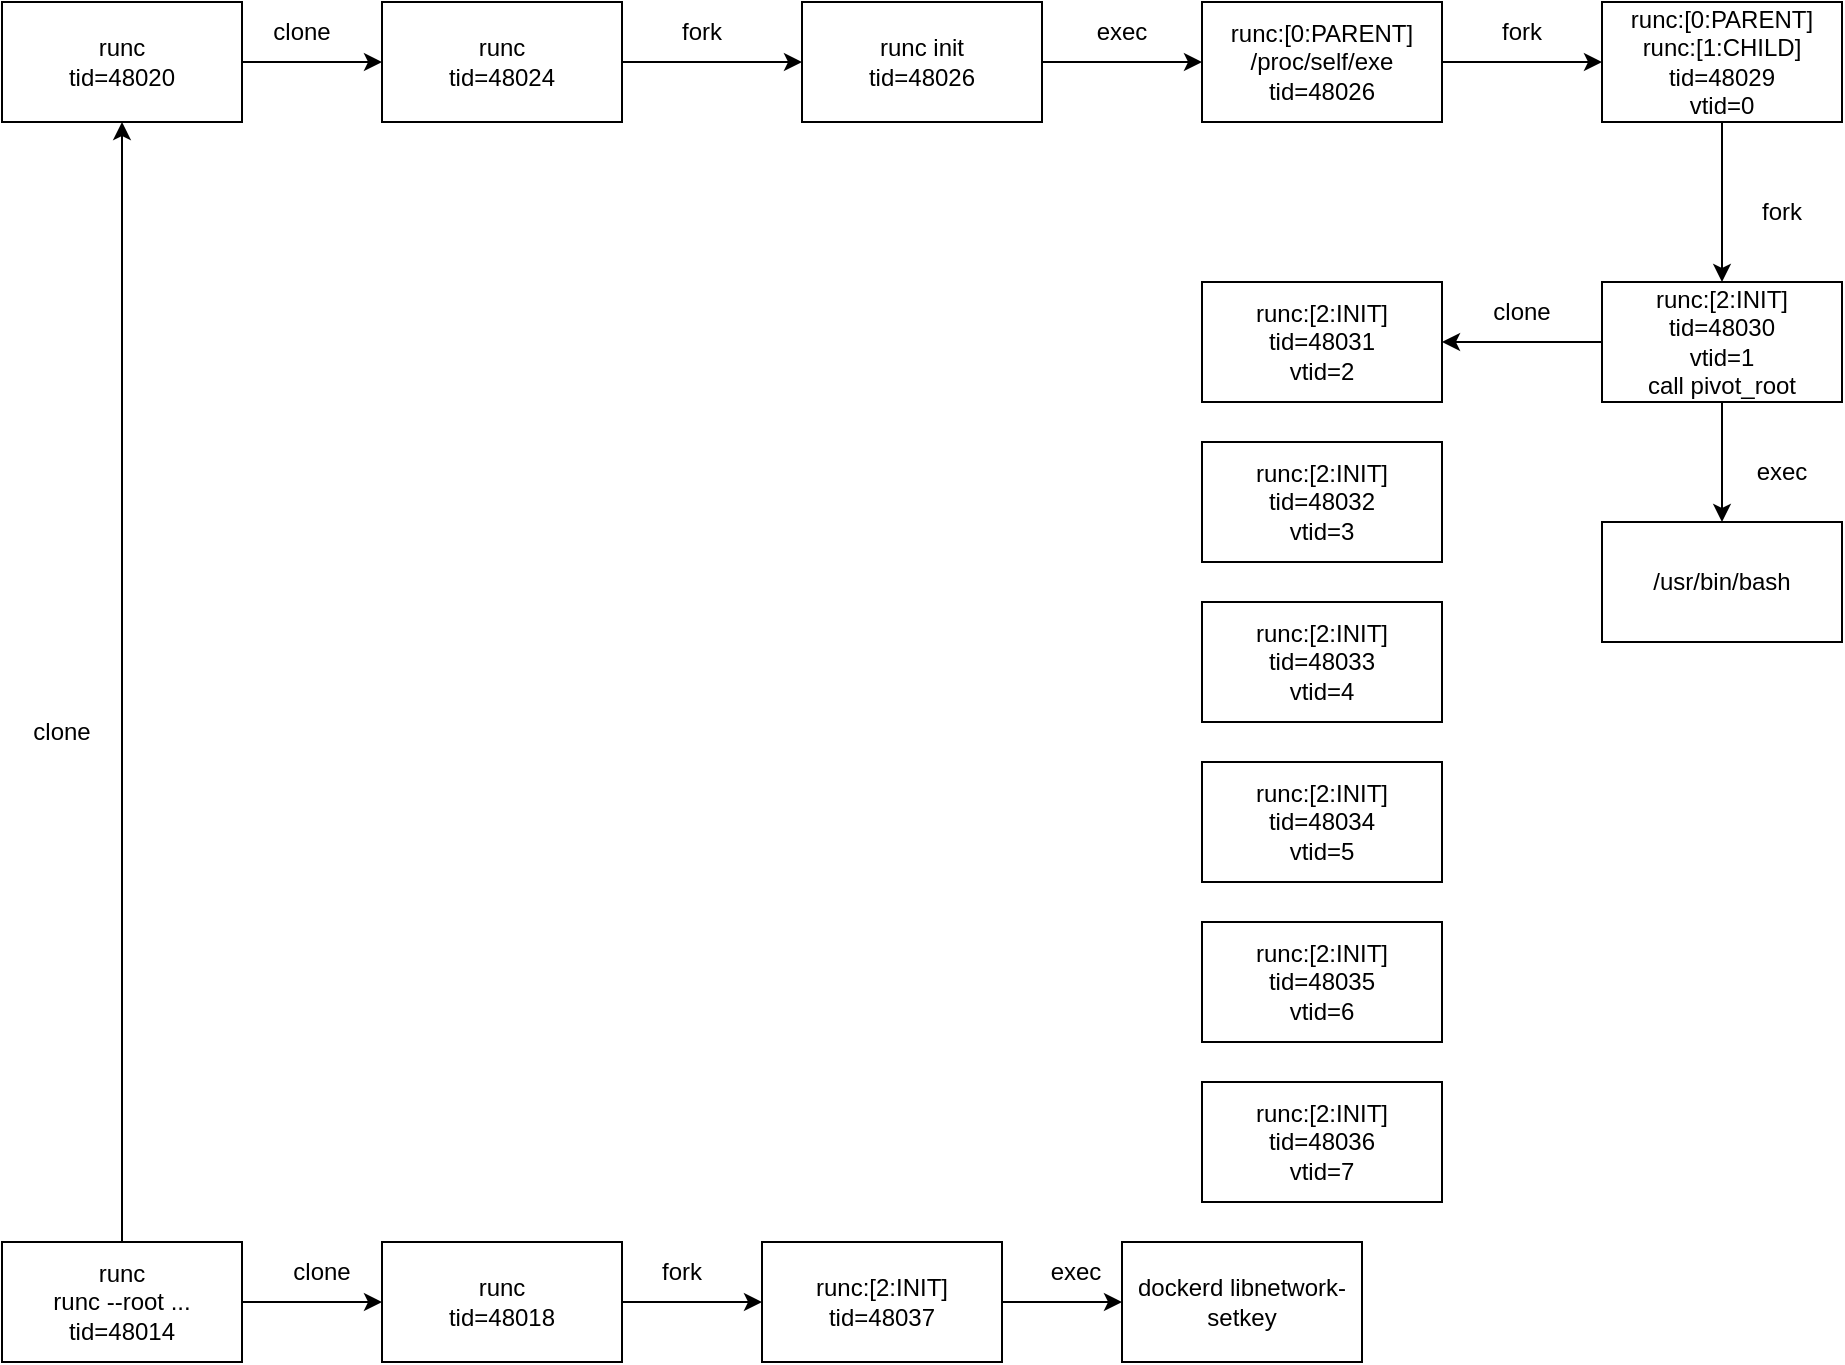 <mxfile version="16.2.4" type="github">
  <diagram id="Ybvla86FJAiDTcOJxf7-" name="Page-1">
    <mxGraphModel dx="2768" dy="1634" grid="1" gridSize="10" guides="1" tooltips="1" connect="1" arrows="1" fold="1" page="1" pageScale="1" pageWidth="827" pageHeight="1169" math="0" shadow="0">
      <root>
        <mxCell id="0" />
        <mxCell id="1" parent="0" />
        <mxCell id="JA2z67xEsf-Lq8oUfWYJ-3" style="edgeStyle=orthogonalEdgeStyle;rounded=0;orthogonalLoop=1;jettySize=auto;html=1;exitX=1;exitY=0.5;exitDx=0;exitDy=0;entryX=0;entryY=0.5;entryDx=0;entryDy=0;" edge="1" parent="1" source="JA2z67xEsf-Lq8oUfWYJ-1" target="JA2z67xEsf-Lq8oUfWYJ-2">
          <mxGeometry relative="1" as="geometry" />
        </mxCell>
        <mxCell id="JA2z67xEsf-Lq8oUfWYJ-1" value="runc&lt;br&gt;tid=&lt;span&gt;48024&lt;/span&gt;&lt;div class=&quot;okr-block-clipboard&quot;&gt;&lt;/div&gt;" style="rounded=0;whiteSpace=wrap;html=1;" vertex="1" parent="1">
          <mxGeometry x="-790" y="500" width="120" height="60" as="geometry" />
        </mxCell>
        <mxCell id="JA2z67xEsf-Lq8oUfWYJ-10" style="edgeStyle=orthogonalEdgeStyle;rounded=0;orthogonalLoop=1;jettySize=auto;html=1;exitX=1;exitY=0.5;exitDx=0;exitDy=0;entryX=0;entryY=0.5;entryDx=0;entryDy=0;" edge="1" parent="1" source="JA2z67xEsf-Lq8oUfWYJ-2" target="JA2z67xEsf-Lq8oUfWYJ-9">
          <mxGeometry relative="1" as="geometry" />
        </mxCell>
        <mxCell id="JA2z67xEsf-Lq8oUfWYJ-2" value="runc init&lt;br&gt;tid=&lt;span&gt;48026&lt;/span&gt;&lt;div class=&quot;okr-block-clipboard&quot;&gt;&lt;/div&gt;" style="rounded=0;whiteSpace=wrap;html=1;" vertex="1" parent="1">
          <mxGeometry x="-580" y="500" width="120" height="60" as="geometry" />
        </mxCell>
        <mxCell id="JA2z67xEsf-Lq8oUfWYJ-4" value="fork" style="text;html=1;strokeColor=none;fillColor=none;align=center;verticalAlign=middle;whiteSpace=wrap;rounded=0;" vertex="1" parent="1">
          <mxGeometry x="-660" y="500" width="60" height="30" as="geometry" />
        </mxCell>
        <mxCell id="JA2z67xEsf-Lq8oUfWYJ-16" style="edgeStyle=orthogonalEdgeStyle;rounded=0;orthogonalLoop=1;jettySize=auto;html=1;exitX=0.5;exitY=1;exitDx=0;exitDy=0;entryX=0.5;entryY=0;entryDx=0;entryDy=0;" edge="1" parent="1" source="JA2z67xEsf-Lq8oUfWYJ-5" target="JA2z67xEsf-Lq8oUfWYJ-6">
          <mxGeometry relative="1" as="geometry" />
        </mxCell>
        <mxCell id="JA2z67xEsf-Lq8oUfWYJ-5" value="&lt;div class=&quot;okr-block-clipboard&quot;&gt;&lt;/div&gt;&lt;div&gt; runc:[0:PARENT]&lt;/div&gt;&lt;div&gt;runc:[1:CHILD]&lt;br&gt;&lt;/div&gt;tid=48029&lt;br&gt;vtid=0" style="rounded=0;whiteSpace=wrap;html=1;" vertex="1" parent="1">
          <mxGeometry x="-180" y="500" width="120" height="60" as="geometry" />
        </mxCell>
        <mxCell id="JA2z67xEsf-Lq8oUfWYJ-19" style="edgeStyle=orthogonalEdgeStyle;rounded=0;orthogonalLoop=1;jettySize=auto;html=1;exitX=0;exitY=0.5;exitDx=0;exitDy=0;entryX=1;entryY=0.5;entryDx=0;entryDy=0;" edge="1" parent="1" source="JA2z67xEsf-Lq8oUfWYJ-6" target="JA2z67xEsf-Lq8oUfWYJ-18">
          <mxGeometry relative="1" as="geometry" />
        </mxCell>
        <mxCell id="JA2z67xEsf-Lq8oUfWYJ-35" style="edgeStyle=orthogonalEdgeStyle;rounded=0;orthogonalLoop=1;jettySize=auto;html=1;exitX=0.5;exitY=1;exitDx=0;exitDy=0;entryX=0.5;entryY=0;entryDx=0;entryDy=0;" edge="1" parent="1" source="JA2z67xEsf-Lq8oUfWYJ-6" target="JA2z67xEsf-Lq8oUfWYJ-34">
          <mxGeometry relative="1" as="geometry" />
        </mxCell>
        <mxCell id="JA2z67xEsf-Lq8oUfWYJ-6" value="&lt;div class=&quot;okr-block-clipboard&quot;&gt;&lt;/div&gt;&lt;div&gt;&lt;div class=&quot;okr-block-clipboard&quot;&gt;&lt;/div&gt;&lt;div&gt;runc:[2:INIT]&lt;/div&gt;&lt;/div&gt;tid=&lt;span&gt;48030&lt;br&gt;vtid=1&lt;br&gt;call pivot_root&lt;br&gt;&lt;/span&gt;&lt;div class=&quot;okr-block-clipboard&quot;&gt;&lt;/div&gt;" style="rounded=0;whiteSpace=wrap;html=1;" vertex="1" parent="1">
          <mxGeometry x="-180" y="640" width="120" height="60" as="geometry" />
        </mxCell>
        <mxCell id="JA2z67xEsf-Lq8oUfWYJ-12" style="edgeStyle=orthogonalEdgeStyle;rounded=0;orthogonalLoop=1;jettySize=auto;html=1;exitX=1;exitY=0.5;exitDx=0;exitDy=0;entryX=0;entryY=0.5;entryDx=0;entryDy=0;" edge="1" parent="1" source="JA2z67xEsf-Lq8oUfWYJ-8" target="JA2z67xEsf-Lq8oUfWYJ-1">
          <mxGeometry relative="1" as="geometry" />
        </mxCell>
        <mxCell id="JA2z67xEsf-Lq8oUfWYJ-8" value="runc&lt;br&gt;tid=48020" style="rounded=0;whiteSpace=wrap;html=1;" vertex="1" parent="1">
          <mxGeometry x="-980" y="500" width="120" height="60" as="geometry" />
        </mxCell>
        <mxCell id="JA2z67xEsf-Lq8oUfWYJ-14" style="edgeStyle=orthogonalEdgeStyle;rounded=0;orthogonalLoop=1;jettySize=auto;html=1;exitX=1;exitY=0.5;exitDx=0;exitDy=0;entryX=0;entryY=0.5;entryDx=0;entryDy=0;" edge="1" parent="1" source="JA2z67xEsf-Lq8oUfWYJ-9" target="JA2z67xEsf-Lq8oUfWYJ-5">
          <mxGeometry relative="1" as="geometry" />
        </mxCell>
        <mxCell id="JA2z67xEsf-Lq8oUfWYJ-9" value="runc:[0:PARENT]&lt;br&gt;/proc/self/exe&lt;br&gt;tid=48026" style="rounded=0;whiteSpace=wrap;html=1;" vertex="1" parent="1">
          <mxGeometry x="-380" y="500" width="120" height="60" as="geometry" />
        </mxCell>
        <mxCell id="JA2z67xEsf-Lq8oUfWYJ-11" value="exec" style="text;html=1;strokeColor=none;fillColor=none;align=center;verticalAlign=middle;whiteSpace=wrap;rounded=0;" vertex="1" parent="1">
          <mxGeometry x="-450" y="500" width="60" height="30" as="geometry" />
        </mxCell>
        <mxCell id="JA2z67xEsf-Lq8oUfWYJ-13" value="clone" style="text;html=1;strokeColor=none;fillColor=none;align=center;verticalAlign=middle;whiteSpace=wrap;rounded=0;" vertex="1" parent="1">
          <mxGeometry x="-860" y="500" width="60" height="30" as="geometry" />
        </mxCell>
        <mxCell id="JA2z67xEsf-Lq8oUfWYJ-15" value="fork" style="text;html=1;strokeColor=none;fillColor=none;align=center;verticalAlign=middle;whiteSpace=wrap;rounded=0;" vertex="1" parent="1">
          <mxGeometry x="-250" y="500" width="60" height="30" as="geometry" />
        </mxCell>
        <mxCell id="JA2z67xEsf-Lq8oUfWYJ-17" value="fork" style="text;html=1;strokeColor=none;fillColor=none;align=center;verticalAlign=middle;whiteSpace=wrap;rounded=0;" vertex="1" parent="1">
          <mxGeometry x="-120" y="590" width="60" height="30" as="geometry" />
        </mxCell>
        <mxCell id="JA2z67xEsf-Lq8oUfWYJ-18" value="&lt;div class=&quot;okr-block-clipboard&quot;&gt;&lt;/div&gt;&lt;div&gt;&lt;div class=&quot;okr-block-clipboard&quot;&gt;&lt;/div&gt;&lt;div&gt;runc:[2:INIT]&lt;/div&gt;&lt;/div&gt;tid=&lt;span&gt;48031&lt;br&gt;vtid=2&lt;br&gt;&lt;/span&gt;&lt;div class=&quot;okr-block-clipboard&quot;&gt;&lt;/div&gt;" style="rounded=0;whiteSpace=wrap;html=1;" vertex="1" parent="1">
          <mxGeometry x="-380" y="640" width="120" height="60" as="geometry" />
        </mxCell>
        <mxCell id="JA2z67xEsf-Lq8oUfWYJ-20" value="clone" style="text;html=1;strokeColor=none;fillColor=none;align=center;verticalAlign=middle;whiteSpace=wrap;rounded=0;" vertex="1" parent="1">
          <mxGeometry x="-250" y="640" width="60" height="30" as="geometry" />
        </mxCell>
        <mxCell id="JA2z67xEsf-Lq8oUfWYJ-21" value="&lt;div class=&quot;okr-block-clipboard&quot;&gt;&lt;/div&gt;&lt;div&gt;&lt;div class=&quot;okr-block-clipboard&quot;&gt;&lt;/div&gt;&lt;div&gt;runc:[2:INIT]&lt;/div&gt;&lt;/div&gt;tid=&lt;span&gt;48032&lt;br&gt;vtid=3&lt;br&gt;&lt;/span&gt;&lt;div class=&quot;okr-block-clipboard&quot;&gt;&lt;/div&gt;" style="rounded=0;whiteSpace=wrap;html=1;" vertex="1" parent="1">
          <mxGeometry x="-380" y="720" width="120" height="60" as="geometry" />
        </mxCell>
        <mxCell id="JA2z67xEsf-Lq8oUfWYJ-22" value="&lt;div class=&quot;okr-block-clipboard&quot;&gt;&lt;/div&gt;&lt;div&gt;&lt;div class=&quot;okr-block-clipboard&quot;&gt;&lt;/div&gt;&lt;div&gt;runc:[2:INIT]&lt;/div&gt;&lt;/div&gt;tid=&lt;span&gt;48033&lt;br&gt;vtid=4&lt;br&gt;&lt;/span&gt;&lt;div class=&quot;okr-block-clipboard&quot;&gt;&lt;/div&gt;" style="rounded=0;whiteSpace=wrap;html=1;" vertex="1" parent="1">
          <mxGeometry x="-380" y="800" width="120" height="60" as="geometry" />
        </mxCell>
        <mxCell id="JA2z67xEsf-Lq8oUfWYJ-23" value="&lt;div class=&quot;okr-block-clipboard&quot;&gt;&lt;/div&gt;&lt;div&gt;&lt;div class=&quot;okr-block-clipboard&quot;&gt;&lt;/div&gt;&lt;div&gt;runc:[2:INIT]&lt;/div&gt;&lt;/div&gt;tid=&lt;span&gt;48034&lt;br&gt;vtid=5&lt;br&gt;&lt;/span&gt;&lt;div class=&quot;okr-block-clipboard&quot;&gt;&lt;/div&gt;" style="rounded=0;whiteSpace=wrap;html=1;" vertex="1" parent="1">
          <mxGeometry x="-380" y="880" width="120" height="60" as="geometry" />
        </mxCell>
        <mxCell id="JA2z67xEsf-Lq8oUfWYJ-24" value="&lt;div class=&quot;okr-block-clipboard&quot;&gt;&lt;/div&gt;&lt;div&gt;&lt;div class=&quot;okr-block-clipboard&quot;&gt;&lt;/div&gt;&lt;div&gt;runc:[2:INIT]&lt;/div&gt;&lt;/div&gt;tid=&lt;span&gt;48035&lt;br&gt;vtid=6&lt;br&gt;&lt;/span&gt;&lt;div class=&quot;okr-block-clipboard&quot;&gt;&lt;/div&gt;" style="rounded=0;whiteSpace=wrap;html=1;" vertex="1" parent="1">
          <mxGeometry x="-380" y="960" width="120" height="60" as="geometry" />
        </mxCell>
        <mxCell id="JA2z67xEsf-Lq8oUfWYJ-25" value="&lt;div class=&quot;okr-block-clipboard&quot;&gt;&lt;/div&gt;&lt;div&gt;&lt;div class=&quot;okr-block-clipboard&quot;&gt;&lt;/div&gt;&lt;div&gt;runc:[2:INIT]&lt;/div&gt;&lt;/div&gt;tid=&lt;span&gt;48036&lt;br&gt;vtid=7&lt;br&gt;&lt;/span&gt;&lt;div class=&quot;okr-block-clipboard&quot;&gt;&lt;/div&gt;" style="rounded=0;whiteSpace=wrap;html=1;" vertex="1" parent="1">
          <mxGeometry x="-380" y="1040" width="120" height="60" as="geometry" />
        </mxCell>
        <mxCell id="JA2z67xEsf-Lq8oUfWYJ-28" style="edgeStyle=orthogonalEdgeStyle;rounded=0;orthogonalLoop=1;jettySize=auto;html=1;exitX=1;exitY=0.5;exitDx=0;exitDy=0;entryX=0;entryY=0.5;entryDx=0;entryDy=0;" edge="1" parent="1" source="JA2z67xEsf-Lq8oUfWYJ-26" target="JA2z67xEsf-Lq8oUfWYJ-27">
          <mxGeometry relative="1" as="geometry" />
        </mxCell>
        <mxCell id="JA2z67xEsf-Lq8oUfWYJ-26" value="&lt;div class=&quot;okr-block-clipboard&quot;&gt;&lt;/div&gt;&lt;div&gt;&lt;div class=&quot;okr-block-clipboard&quot;&gt;&lt;/div&gt;&lt;div&gt;runc:[2:INIT]&lt;/div&gt;&lt;/div&gt;tid=&lt;span&gt;48037&lt;br&gt;&lt;/span&gt;&lt;div class=&quot;okr-block-clipboard&quot;&gt;&lt;/div&gt;" style="rounded=0;whiteSpace=wrap;html=1;" vertex="1" parent="1">
          <mxGeometry x="-600" y="1120" width="120" height="60" as="geometry" />
        </mxCell>
        <mxCell id="JA2z67xEsf-Lq8oUfWYJ-27" value="dockerd libnetwork-setkey" style="rounded=0;whiteSpace=wrap;html=1;" vertex="1" parent="1">
          <mxGeometry x="-420" y="1120" width="120" height="60" as="geometry" />
        </mxCell>
        <mxCell id="JA2z67xEsf-Lq8oUfWYJ-29" value="exec" style="text;html=1;strokeColor=none;fillColor=none;align=center;verticalAlign=middle;whiteSpace=wrap;rounded=0;" vertex="1" parent="1">
          <mxGeometry x="-473" y="1120" width="60" height="30" as="geometry" />
        </mxCell>
        <mxCell id="JA2z67xEsf-Lq8oUfWYJ-32" style="edgeStyle=orthogonalEdgeStyle;rounded=0;orthogonalLoop=1;jettySize=auto;html=1;exitX=1;exitY=0.5;exitDx=0;exitDy=0;entryX=0;entryY=0.5;entryDx=0;entryDy=0;" edge="1" parent="1" source="JA2z67xEsf-Lq8oUfWYJ-31" target="JA2z67xEsf-Lq8oUfWYJ-26">
          <mxGeometry relative="1" as="geometry" />
        </mxCell>
        <mxCell id="JA2z67xEsf-Lq8oUfWYJ-31" value="&lt;div class=&quot;okr-block-clipboard&quot;&gt;&lt;/div&gt;&lt;div&gt;&lt;div class=&quot;okr-block-clipboard&quot;&gt;&lt;/div&gt;&lt;div&gt;runc&lt;/div&gt;&lt;/div&gt;tid=&lt;span&gt;48018&lt;br&gt;&lt;/span&gt;&lt;div class=&quot;okr-block-clipboard&quot;&gt;&lt;/div&gt;" style="rounded=0;whiteSpace=wrap;html=1;" vertex="1" parent="1">
          <mxGeometry x="-790" y="1120" width="120" height="60" as="geometry" />
        </mxCell>
        <mxCell id="JA2z67xEsf-Lq8oUfWYJ-33" value="fork" style="text;html=1;strokeColor=none;fillColor=none;align=center;verticalAlign=middle;whiteSpace=wrap;rounded=0;" vertex="1" parent="1">
          <mxGeometry x="-670" y="1120" width="60" height="30" as="geometry" />
        </mxCell>
        <mxCell id="JA2z67xEsf-Lq8oUfWYJ-34" value="/usr/bin/bash" style="rounded=0;whiteSpace=wrap;html=1;" vertex="1" parent="1">
          <mxGeometry x="-180" y="760" width="120" height="60" as="geometry" />
        </mxCell>
        <mxCell id="JA2z67xEsf-Lq8oUfWYJ-36" value="exec" style="text;html=1;strokeColor=none;fillColor=none;align=center;verticalAlign=middle;whiteSpace=wrap;rounded=0;" vertex="1" parent="1">
          <mxGeometry x="-120" y="720" width="60" height="30" as="geometry" />
        </mxCell>
        <mxCell id="JA2z67xEsf-Lq8oUfWYJ-38" style="edgeStyle=orthogonalEdgeStyle;rounded=0;orthogonalLoop=1;jettySize=auto;html=1;exitX=1;exitY=0.5;exitDx=0;exitDy=0;entryX=0;entryY=0.5;entryDx=0;entryDy=0;" edge="1" parent="1" source="JA2z67xEsf-Lq8oUfWYJ-37" target="JA2z67xEsf-Lq8oUfWYJ-31">
          <mxGeometry relative="1" as="geometry" />
        </mxCell>
        <mxCell id="JA2z67xEsf-Lq8oUfWYJ-40" style="edgeStyle=orthogonalEdgeStyle;rounded=0;orthogonalLoop=1;jettySize=auto;html=1;exitX=0.5;exitY=0;exitDx=0;exitDy=0;entryX=0.5;entryY=1;entryDx=0;entryDy=0;" edge="1" parent="1" source="JA2z67xEsf-Lq8oUfWYJ-37" target="JA2z67xEsf-Lq8oUfWYJ-8">
          <mxGeometry relative="1" as="geometry" />
        </mxCell>
        <mxCell id="JA2z67xEsf-Lq8oUfWYJ-37" value="&lt;div class=&quot;okr-block-clipboard&quot;&gt;&lt;/div&gt;&lt;div&gt;&lt;div class=&quot;okr-block-clipboard&quot;&gt;&lt;/div&gt;&lt;div&gt;runc&lt;/div&gt;&lt;/div&gt;&lt;div&gt;runc --root ...&lt;/div&gt;tid=&lt;span&gt;48014&lt;br&gt;&lt;/span&gt;&lt;div class=&quot;okr-block-clipboard&quot;&gt;&lt;/div&gt;" style="rounded=0;whiteSpace=wrap;html=1;" vertex="1" parent="1">
          <mxGeometry x="-980" y="1120" width="120" height="60" as="geometry" />
        </mxCell>
        <mxCell id="JA2z67xEsf-Lq8oUfWYJ-39" value="clone" style="text;html=1;strokeColor=none;fillColor=none;align=center;verticalAlign=middle;whiteSpace=wrap;rounded=0;" vertex="1" parent="1">
          <mxGeometry x="-850" y="1120" width="60" height="30" as="geometry" />
        </mxCell>
        <mxCell id="JA2z67xEsf-Lq8oUfWYJ-41" value="clone" style="text;html=1;strokeColor=none;fillColor=none;align=center;verticalAlign=middle;whiteSpace=wrap;rounded=0;" vertex="1" parent="1">
          <mxGeometry x="-980" y="850" width="60" height="30" as="geometry" />
        </mxCell>
      </root>
    </mxGraphModel>
  </diagram>
</mxfile>
